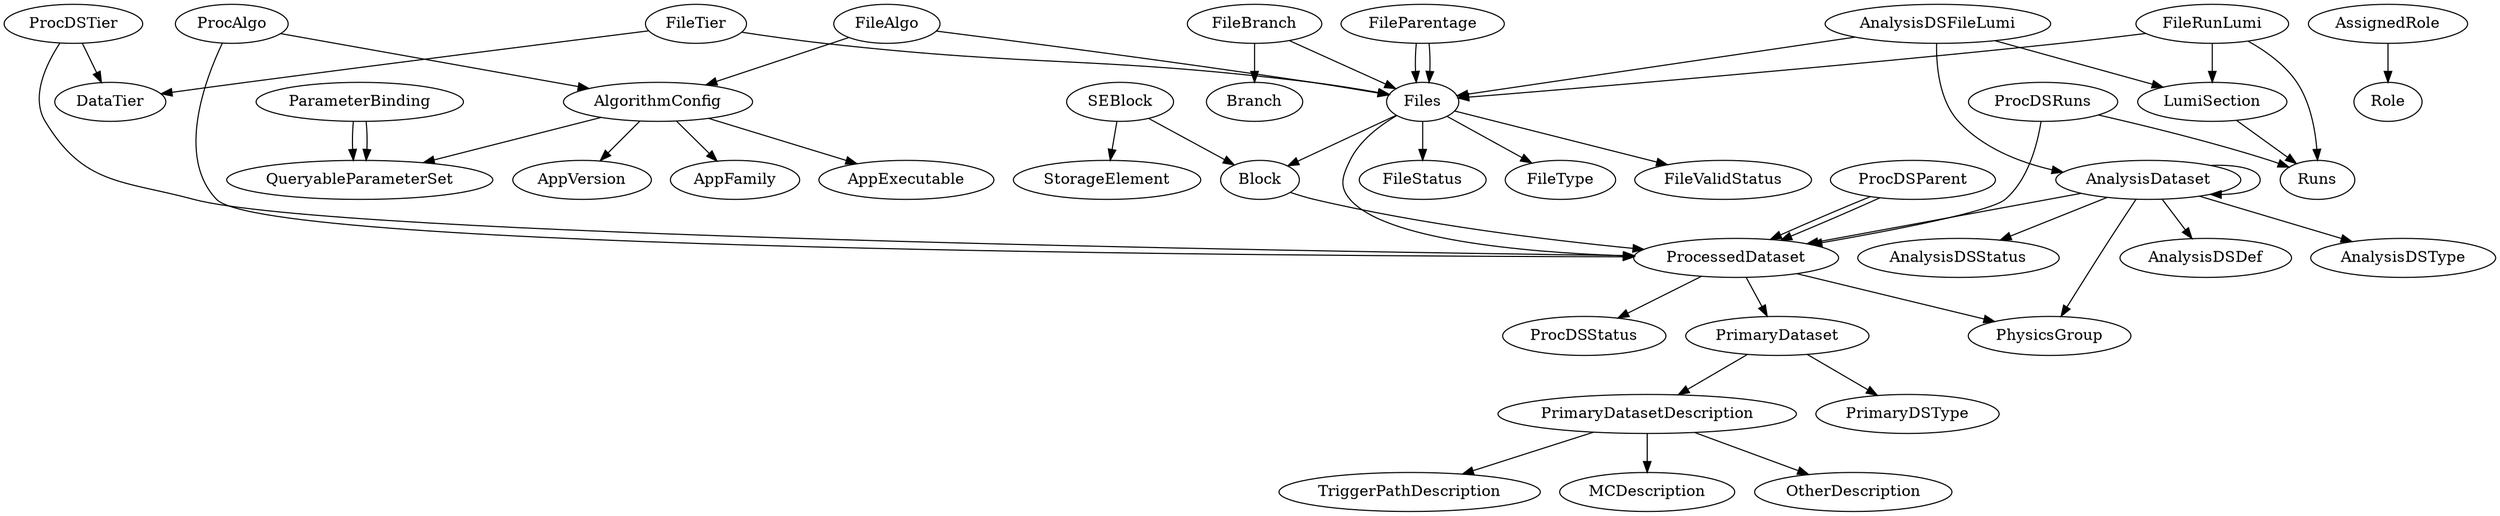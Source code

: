 digraph A {
	PrimaryDatasetDescription -> TriggerPathDescription;
	PrimaryDatasetDescription -> MCDescription;
	PrimaryDatasetDescription -> OtherDescription;
	ProcDSTier -> ProcessedDataset;
	ProcDSTier -> DataTier;
	ParameterBinding -> QueryableParameterSet;
	ParameterBinding -> QueryableParameterSet;
	ProcDSParent -> ProcessedDataset;
	ProcDSParent -> ProcessedDataset;
	Files -> ProcessedDataset;
	Files -> Block;
	Files -> FileStatus;
	Files -> FileType;
	Files -> FileValidStatus;
	ProcDSRuns -> ProcessedDataset;
	ProcDSRuns -> Runs;
	FileParentage -> Files;
	FileParentage -> Files;
	FileAlgo -> Files;
	FileAlgo -> AlgorithmConfig;
	PrimaryDataset -> PrimaryDatasetDescription;
	PrimaryDataset -> PrimaryDSType;
	FileTier -> Files;
	FileTier -> DataTier;
	LumiSection -> Runs;
	FileBranch -> Files;
	FileBranch -> Branch;
	ProcessedDataset -> PrimaryDataset;
	ProcessedDataset -> PhysicsGroup;
	ProcessedDataset -> ProcDSStatus;
	Block -> ProcessedDataset;
	ProcAlgo -> ProcessedDataset;
	ProcAlgo -> AlgorithmConfig;
	AssignedRole -> Role;
	FileRunLumi -> Files;
	FileRunLumi -> LumiSection;
	FileRunLumi -> Runs;
	SEBlock -> StorageElement;
	SEBlock -> Block;
	AnalysisDSFileLumi -> AnalysisDataset;
	AnalysisDSFileLumi -> LumiSection;
	AnalysisDSFileLumi -> Files;
	AnalysisDataset -> ProcessedDataset;
	AnalysisDataset -> AnalysisDSDef;
	AnalysisDataset -> AnalysisDSType;
	AnalysisDataset -> AnalysisDSStatus;
	AnalysisDataset -> AnalysisDataset;
	AnalysisDataset -> PhysicsGroup;
	AlgorithmConfig -> AppExecutable;
	AlgorithmConfig -> AppVersion;
	AlgorithmConfig -> AppFamily;
	AlgorithmConfig -> QueryableParameterSet;
}
